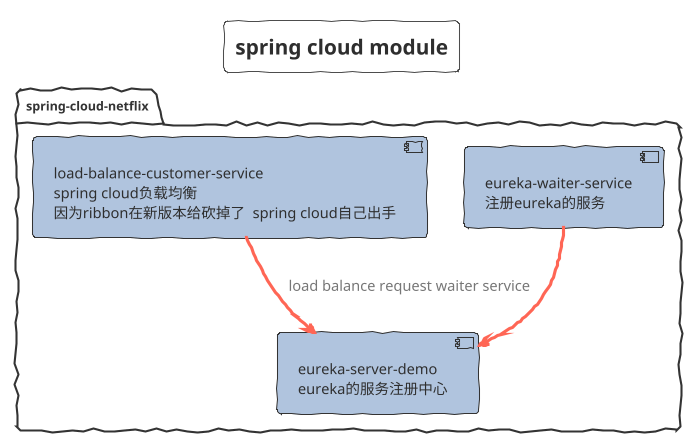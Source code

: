 @startuml SPRING_CLOUD_STUDY_MODULE
!theme sketchy-outline
title spring cloud module
skinparam interface {
}
skinparam component {
   backgroundColor LightSteelBlue
   FontSize 14
   ArrowFontSize 14
   ArrowFontColor #777777
   ArrowColor #FF6655
}
package "spring-cloud-netflix"{
   component esd[
   eureka-server-demo
   eureka的服务注册中心
   ]

   component ews[
   eureka-waiter-service
   注册eureka的服务
   ]
   component lbcs[
   load-balance-customer-service
   spring cloud负载均衡
   因为ribbon在新版本给砍掉了  spring cloud自己出手
   ]
   ews --> esd
lbcs --> esd:load balance request waiter service
}
@enduml
